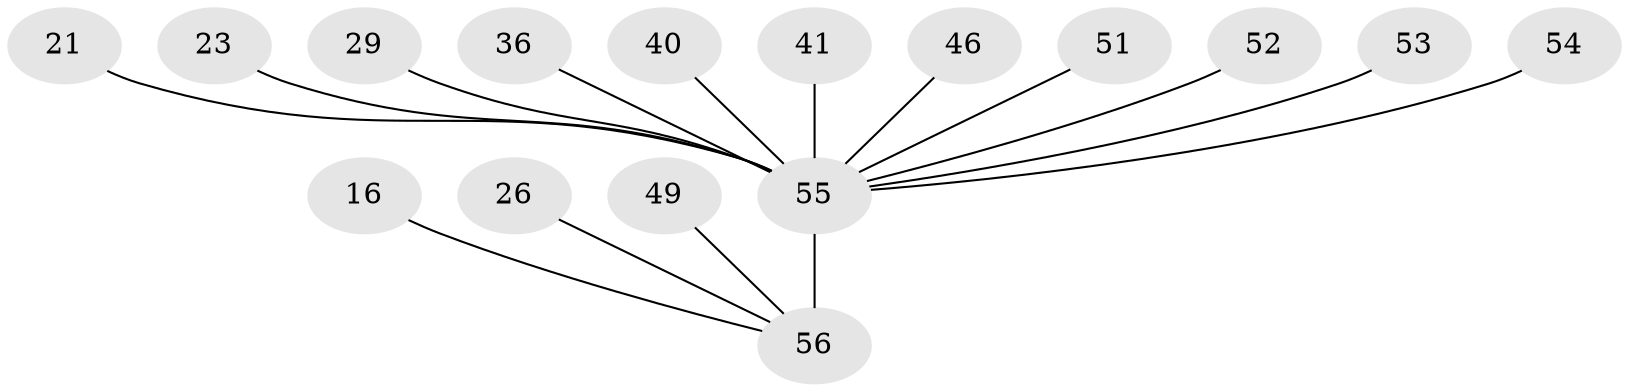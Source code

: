 // original degree distribution, {23: 0.017857142857142856, 16: 0.03571428571428571, 14: 0.017857142857142856, 19: 0.017857142857142856, 18: 0.017857142857142856, 13: 0.03571428571428571, 21: 0.017857142857142856, 12: 0.017857142857142856, 2: 0.5892857142857143, 3: 0.16071428571428573, 4: 0.07142857142857142}
// Generated by graph-tools (version 1.1) at 2025/48/03/04/25 21:48:48]
// undirected, 16 vertices, 15 edges
graph export_dot {
graph [start="1"]
  node [color=gray90,style=filled];
  16;
  21;
  23;
  26;
  29;
  36;
  40;
  41 [super="+27+30"];
  46;
  49;
  51;
  52;
  53;
  54 [super="+50"];
  55 [super="+10+47+31+33+34+48"];
  56 [super="+37+14+35+44"];
  16 -- 56 [weight=2];
  21 -- 55 [weight=2];
  23 -- 55 [weight=2];
  26 -- 56 [weight=2];
  29 -- 55 [weight=2];
  36 -- 55 [weight=2];
  40 -- 55 [weight=2];
  41 -- 55 [weight=4];
  46 -- 55 [weight=2];
  49 -- 56 [weight=2];
  51 -- 55 [weight=2];
  52 -- 55 [weight=2];
  53 -- 55 [weight=2];
  54 -- 55 [weight=3];
  55 -- 56 [weight=45];
}
